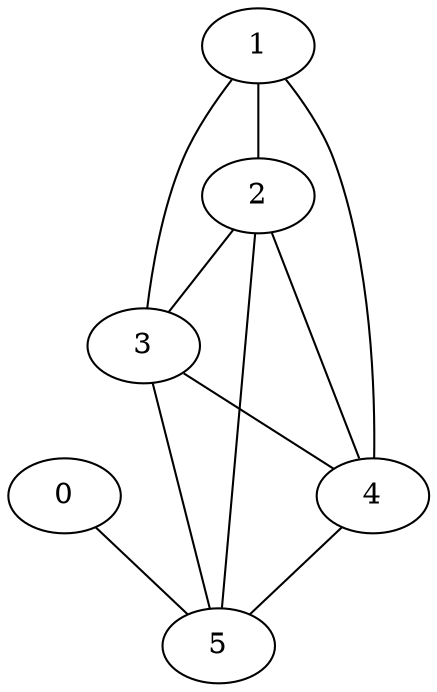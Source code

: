 graph Graphette
{
	0 -- 5;
	1 -- 2;
	1 -- 3;
	1 -- 4;
	2 -- 3;
	2 -- 4;
	2 -- 5;
	3 -- 4;
	3 -- 5;
	4 -- 5;
}